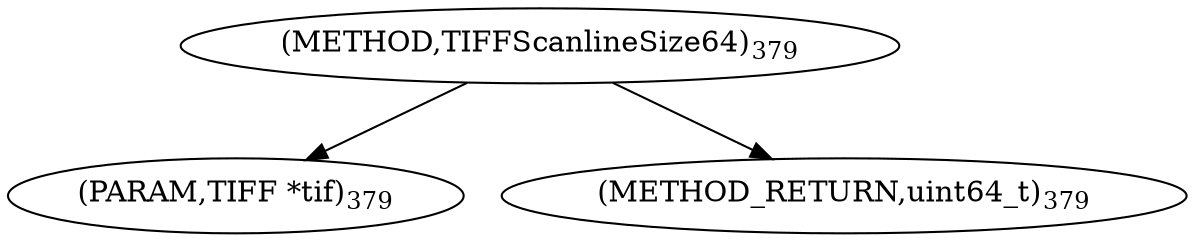 digraph "TIFFScanlineSize64" {  
"8567" [label = <(METHOD,TIFFScanlineSize64)<SUB>379</SUB>> ]
"8568" [label = <(PARAM,TIFF *tif)<SUB>379</SUB>> ]
"8569" [label = <(METHOD_RETURN,uint64_t)<SUB>379</SUB>> ]
  "8567" -> "8568" 
  "8567" -> "8569" 
}
